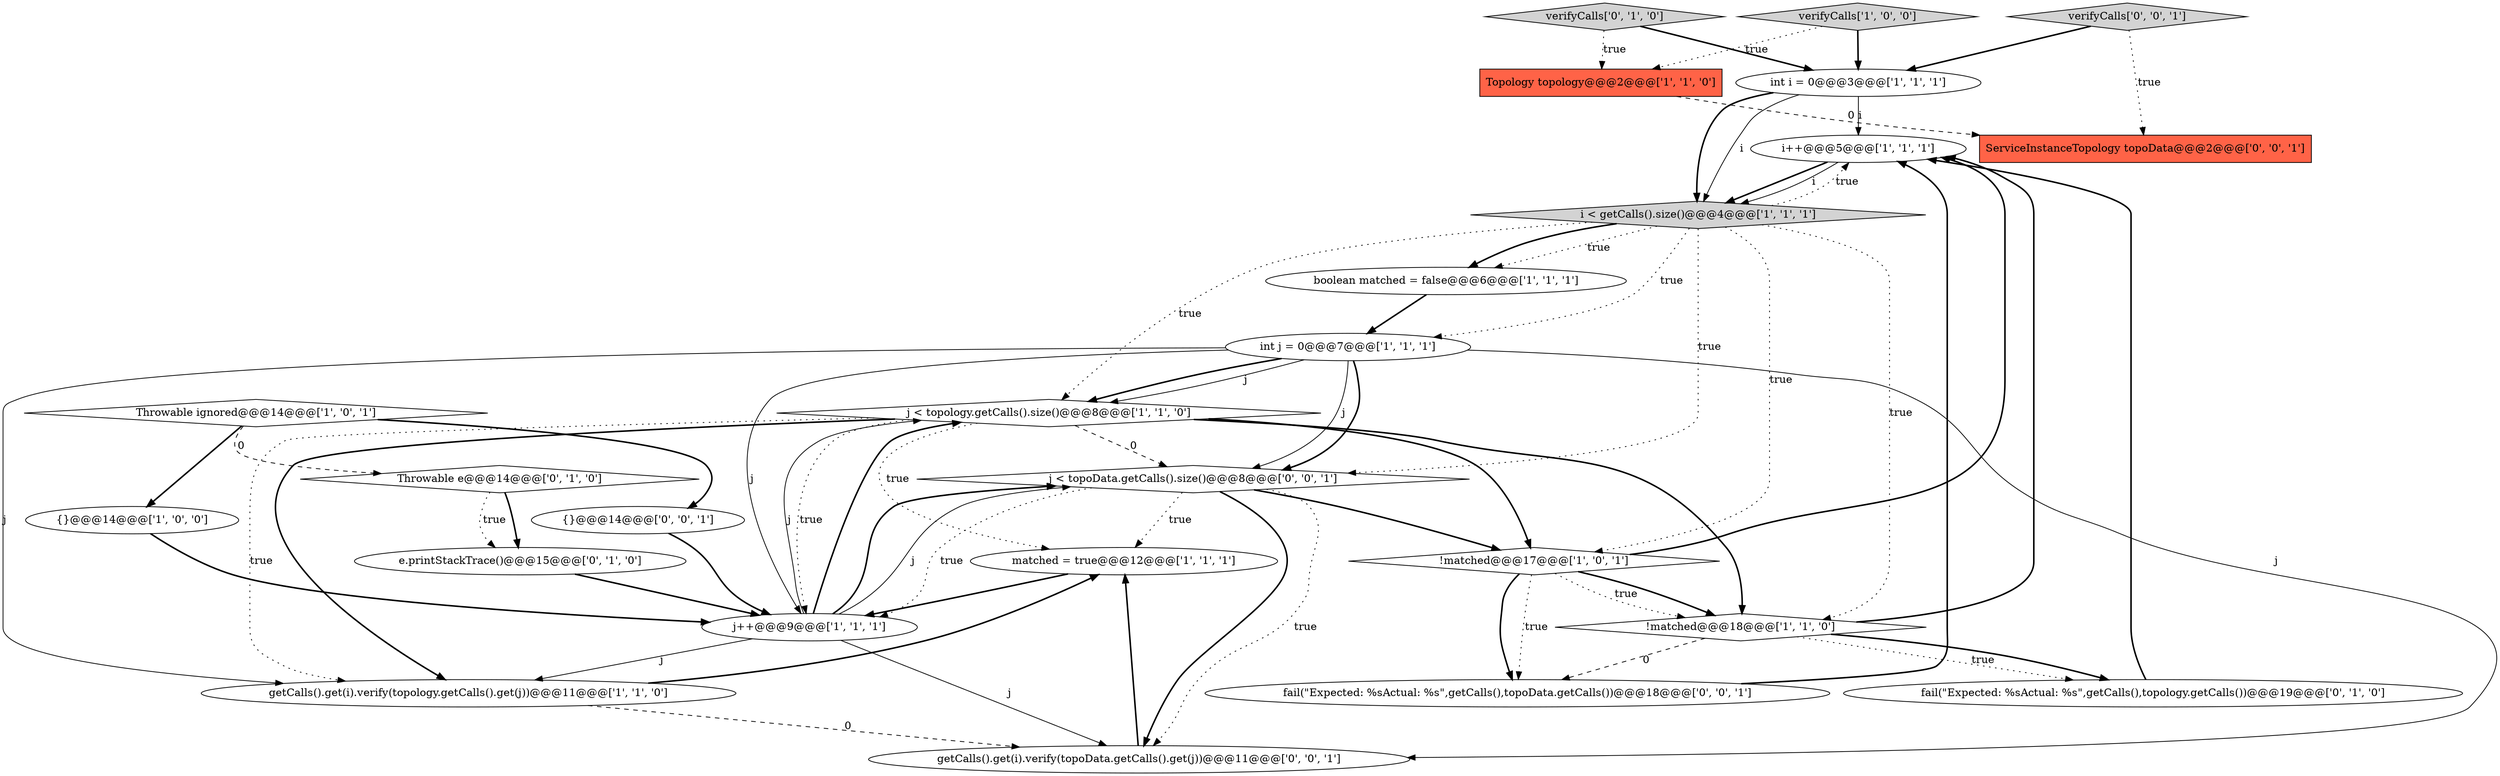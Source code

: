 digraph {
8 [style = filled, label = "int i = 0@@@3@@@['1', '1', '1']", fillcolor = white, shape = ellipse image = "AAA0AAABBB1BBB"];
18 [style = filled, label = "verifyCalls['0', '1', '0']", fillcolor = lightgray, shape = diamond image = "AAA0AAABBB2BBB"];
10 [style = filled, label = "{}@@@14@@@['1', '0', '0']", fillcolor = white, shape = ellipse image = "AAA0AAABBB1BBB"];
17 [style = filled, label = "fail(\"Expected: %sActual: %s\",getCalls(),topology.getCalls())@@@19@@@['0', '1', '0']", fillcolor = white, shape = ellipse image = "AAA0AAABBB2BBB"];
11 [style = filled, label = "Topology topology@@@2@@@['1', '1', '0']", fillcolor = tomato, shape = box image = "AAA0AAABBB1BBB"];
15 [style = filled, label = "Throwable e@@@14@@@['0', '1', '0']", fillcolor = white, shape = diamond image = "AAA1AAABBB2BBB"];
16 [style = filled, label = "e.printStackTrace()@@@15@@@['0', '1', '0']", fillcolor = white, shape = ellipse image = "AAA1AAABBB2BBB"];
7 [style = filled, label = "i++@@@5@@@['1', '1', '1']", fillcolor = white, shape = ellipse image = "AAA0AAABBB1BBB"];
5 [style = filled, label = "verifyCalls['1', '0', '0']", fillcolor = lightgray, shape = diamond image = "AAA0AAABBB1BBB"];
24 [style = filled, label = "ServiceInstanceTopology topoData@@@2@@@['0', '0', '1']", fillcolor = tomato, shape = box image = "AAA0AAABBB3BBB"];
6 [style = filled, label = "!matched@@@17@@@['1', '0', '1']", fillcolor = white, shape = diamond image = "AAA0AAABBB1BBB"];
9 [style = filled, label = "j < topology.getCalls().size()@@@8@@@['1', '1', '0']", fillcolor = white, shape = diamond image = "AAA0AAABBB1BBB"];
3 [style = filled, label = "!matched@@@18@@@['1', '1', '0']", fillcolor = white, shape = diamond image = "AAA0AAABBB1BBB"];
14 [style = filled, label = "Throwable ignored@@@14@@@['1', '0', '1']", fillcolor = white, shape = diamond image = "AAA0AAABBB1BBB"];
21 [style = filled, label = "verifyCalls['0', '0', '1']", fillcolor = lightgray, shape = diamond image = "AAA0AAABBB3BBB"];
22 [style = filled, label = "j < topoData.getCalls().size()@@@8@@@['0', '0', '1']", fillcolor = white, shape = diamond image = "AAA0AAABBB3BBB"];
4 [style = filled, label = "boolean matched = false@@@6@@@['1', '1', '1']", fillcolor = white, shape = ellipse image = "AAA0AAABBB1BBB"];
20 [style = filled, label = "fail(\"Expected: %sActual: %s\",getCalls(),topoData.getCalls())@@@18@@@['0', '0', '1']", fillcolor = white, shape = ellipse image = "AAA0AAABBB3BBB"];
0 [style = filled, label = "getCalls().get(i).verify(topology.getCalls().get(j))@@@11@@@['1', '1', '0']", fillcolor = white, shape = ellipse image = "AAA0AAABBB1BBB"];
1 [style = filled, label = "matched = true@@@12@@@['1', '1', '1']", fillcolor = white, shape = ellipse image = "AAA0AAABBB1BBB"];
13 [style = filled, label = "int j = 0@@@7@@@['1', '1', '1']", fillcolor = white, shape = ellipse image = "AAA0AAABBB1BBB"];
2 [style = filled, label = "j++@@@9@@@['1', '1', '1']", fillcolor = white, shape = ellipse image = "AAA0AAABBB1BBB"];
23 [style = filled, label = "getCalls().get(i).verify(topoData.getCalls().get(j))@@@11@@@['0', '0', '1']", fillcolor = white, shape = ellipse image = "AAA0AAABBB3BBB"];
12 [style = filled, label = "i < getCalls().size()@@@4@@@['1', '1', '1']", fillcolor = lightgray, shape = diamond image = "AAA0AAABBB1BBB"];
19 [style = filled, label = "{}@@@14@@@['0', '0', '1']", fillcolor = white, shape = ellipse image = "AAA0AAABBB3BBB"];
12->7 [style = dotted, label="true"];
9->22 [style = dashed, label="0"];
13->0 [style = solid, label="j"];
22->23 [style = dotted, label="true"];
3->20 [style = dashed, label="0"];
5->11 [style = dotted, label="true"];
5->8 [style = bold, label=""];
10->2 [style = bold, label=""];
8->12 [style = bold, label=""];
20->7 [style = bold, label=""];
9->0 [style = dotted, label="true"];
22->6 [style = bold, label=""];
23->1 [style = bold, label=""];
13->9 [style = solid, label="j"];
13->22 [style = solid, label="j"];
12->4 [style = bold, label=""];
9->3 [style = bold, label=""];
13->22 [style = bold, label=""];
12->13 [style = dotted, label="true"];
9->1 [style = dotted, label="true"];
21->24 [style = dotted, label="true"];
3->17 [style = dotted, label="true"];
21->8 [style = bold, label=""];
9->0 [style = bold, label=""];
14->19 [style = bold, label=""];
6->20 [style = bold, label=""];
3->7 [style = bold, label=""];
9->2 [style = dotted, label="true"];
11->24 [style = dashed, label="0"];
0->1 [style = bold, label=""];
9->6 [style = bold, label=""];
18->11 [style = dotted, label="true"];
16->2 [style = bold, label=""];
22->2 [style = dotted, label="true"];
13->2 [style = solid, label="j"];
2->9 [style = bold, label=""];
3->17 [style = bold, label=""];
12->22 [style = dotted, label="true"];
13->23 [style = solid, label="j"];
7->12 [style = bold, label=""];
12->4 [style = dotted, label="true"];
0->23 [style = dashed, label="0"];
12->9 [style = dotted, label="true"];
8->12 [style = solid, label="i"];
6->3 [style = bold, label=""];
2->22 [style = bold, label=""];
15->16 [style = bold, label=""];
22->1 [style = dotted, label="true"];
2->9 [style = solid, label="j"];
6->3 [style = dotted, label="true"];
2->22 [style = solid, label="j"];
4->13 [style = bold, label=""];
12->3 [style = dotted, label="true"];
15->16 [style = dotted, label="true"];
19->2 [style = bold, label=""];
2->23 [style = solid, label="j"];
13->9 [style = bold, label=""];
18->8 [style = bold, label=""];
6->7 [style = bold, label=""];
17->7 [style = bold, label=""];
22->23 [style = bold, label=""];
14->10 [style = bold, label=""];
12->6 [style = dotted, label="true"];
6->20 [style = dotted, label="true"];
14->15 [style = dashed, label="0"];
8->7 [style = solid, label="i"];
1->2 [style = bold, label=""];
7->12 [style = solid, label="i"];
2->0 [style = solid, label="j"];
}
